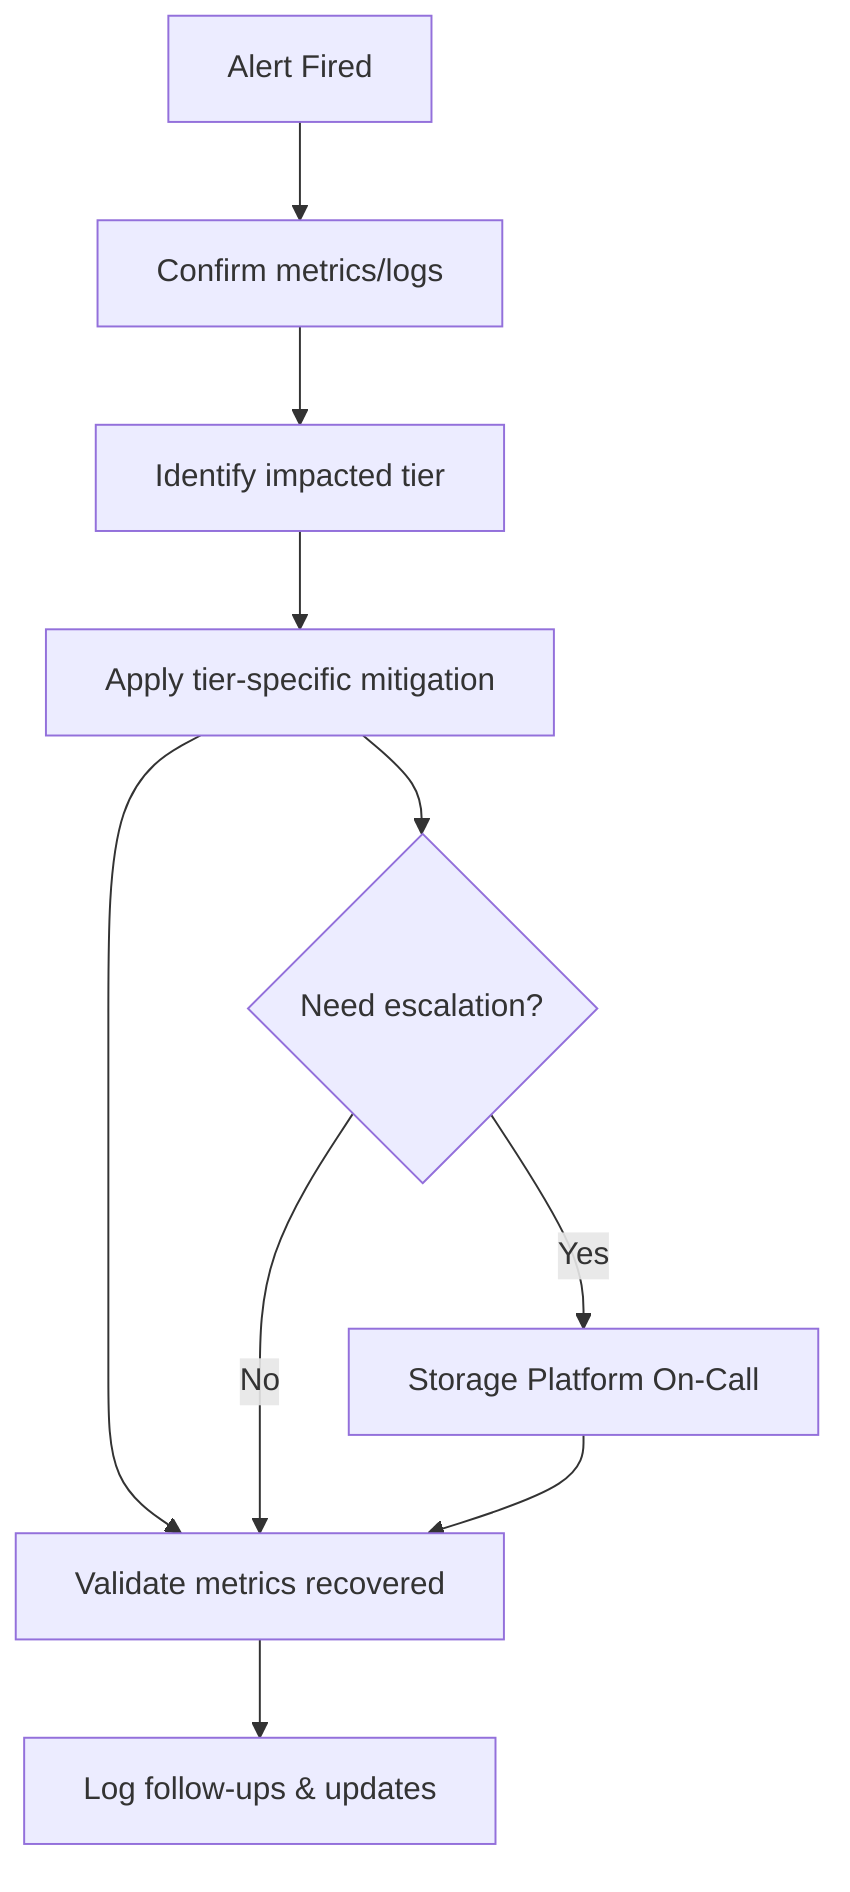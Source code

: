 flowchart TD
    Alert[Alert Fired] --> Detect[Confirm metrics/logs]
    Detect --> Identify[Identify impacted tier]
    Identify --> Mitigate[Apply tier-specific mitigation]
    Mitigate --> Validate[Validate metrics recovered]
    Validate --> PostMortem[Log follow-ups & updates]
    Mitigate --> Escalate{Need escalation?}
    Escalate -- Yes --> StorageOnCall[Storage Platform On-Call]
    Escalate -- No --> Validate
    StorageOnCall --> Validate